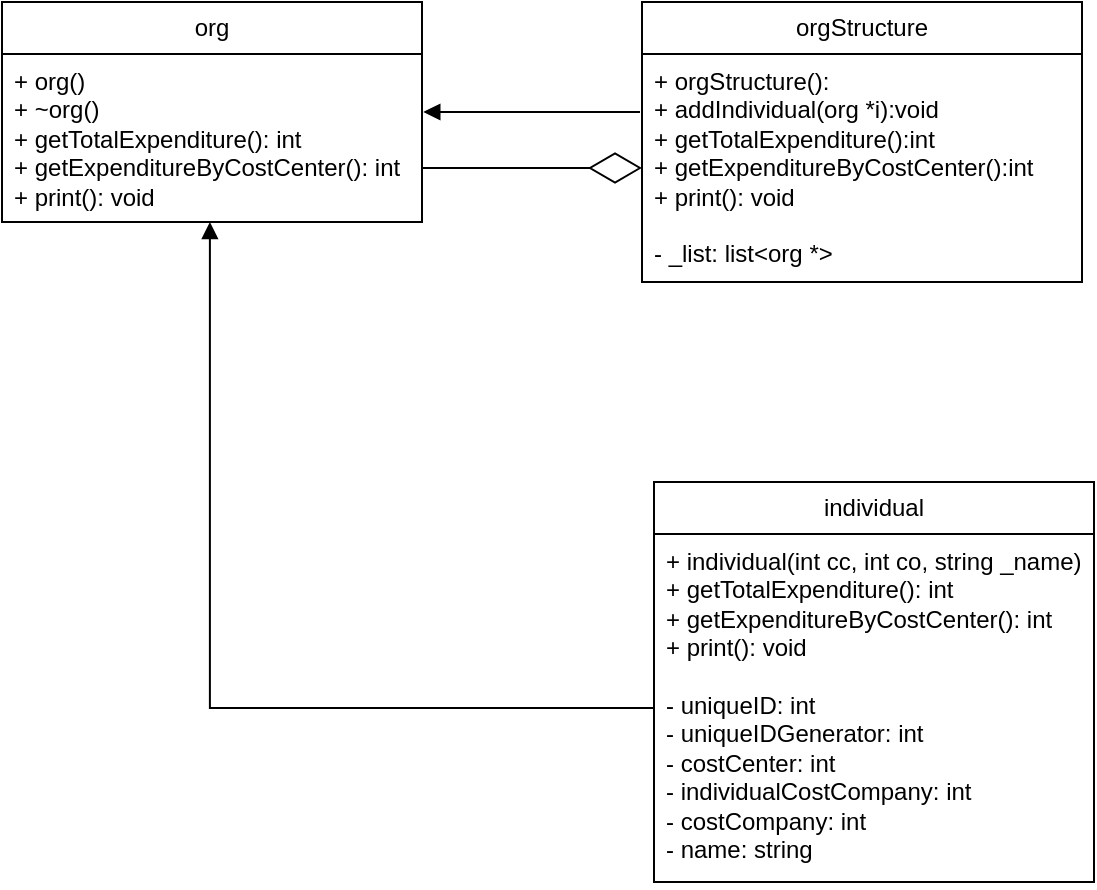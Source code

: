 <mxfile version="21.6.9" type="device">
  <diagram name="Page-1" id="G00_sYY7bJfkfD6WRE-R">
    <mxGraphModel dx="1034" dy="507" grid="1" gridSize="10" guides="1" tooltips="1" connect="1" arrows="1" fold="1" page="1" pageScale="1" pageWidth="850" pageHeight="1100" math="0" shadow="0">
      <root>
        <mxCell id="0" />
        <mxCell id="1" parent="0" />
        <mxCell id="ErKDf9i6ltLcGQtGkXMT-1" value="org" style="swimlane;fontStyle=0;childLayout=stackLayout;horizontal=1;startSize=26;fillColor=none;horizontalStack=0;resizeParent=1;resizeParentMax=0;resizeLast=0;collapsible=1;marginBottom=0;whiteSpace=wrap;html=1;" vertex="1" parent="1">
          <mxGeometry x="40" y="50" width="210" height="110" as="geometry" />
        </mxCell>
        <mxCell id="ErKDf9i6ltLcGQtGkXMT-2" value="&lt;div&gt;+ org()&lt;/div&gt;&lt;div&gt;+ ~org()&lt;/div&gt;&lt;div&gt;+ getTotalExpenditure(): int&lt;/div&gt;&lt;div&gt;+ getExpenditureByCostCenter(): int&lt;/div&gt;&lt;div&gt;+ print(): void&lt;/div&gt;" style="text;strokeColor=none;fillColor=none;align=left;verticalAlign=top;spacingLeft=4;spacingRight=4;overflow=hidden;rotatable=0;points=[[0,0.5],[1,0.5]];portConstraint=eastwest;whiteSpace=wrap;html=1;" vertex="1" parent="ErKDf9i6ltLcGQtGkXMT-1">
          <mxGeometry y="26" width="210" height="84" as="geometry" />
        </mxCell>
        <mxCell id="ErKDf9i6ltLcGQtGkXMT-5" value="orgStructure" style="swimlane;fontStyle=0;childLayout=stackLayout;horizontal=1;startSize=26;fillColor=none;horizontalStack=0;resizeParent=1;resizeParentMax=0;resizeLast=0;collapsible=1;marginBottom=0;whiteSpace=wrap;html=1;" vertex="1" parent="1">
          <mxGeometry x="360" y="50" width="220" height="140" as="geometry" />
        </mxCell>
        <mxCell id="ErKDf9i6ltLcGQtGkXMT-6" value="&lt;div&gt;+ orgStructure():&lt;/div&gt;&lt;div&gt;+ addIndividual(org *i):void&amp;nbsp;&lt;/div&gt;&lt;div&gt;+ getTotalExpenditure():int&amp;nbsp;&lt;/div&gt;&lt;div&gt;+ getExpenditureByCostCenter():int&amp;nbsp;&lt;/div&gt;&lt;div&gt;+ print(): void&lt;/div&gt;&lt;div&gt;&lt;br&gt;&lt;/div&gt;&lt;div&gt;- _list: list&amp;lt;org *&amp;gt;&lt;/div&gt;" style="text;strokeColor=none;fillColor=none;align=left;verticalAlign=top;spacingLeft=4;spacingRight=4;overflow=hidden;rotatable=0;points=[[0,0.5],[1,0.5]];portConstraint=eastwest;whiteSpace=wrap;html=1;" vertex="1" parent="ErKDf9i6ltLcGQtGkXMT-5">
          <mxGeometry y="26" width="220" height="114" as="geometry" />
        </mxCell>
        <mxCell id="ErKDf9i6ltLcGQtGkXMT-9" value="individual" style="swimlane;fontStyle=0;childLayout=stackLayout;horizontal=1;startSize=26;fillColor=none;horizontalStack=0;resizeParent=1;resizeParentMax=0;resizeLast=0;collapsible=1;marginBottom=0;whiteSpace=wrap;html=1;" vertex="1" parent="1">
          <mxGeometry x="366" y="290" width="220" height="200" as="geometry" />
        </mxCell>
        <mxCell id="ErKDf9i6ltLcGQtGkXMT-10" value="&lt;div&gt;+ individual(int cc, int co, string _name)&lt;/div&gt;&lt;div&gt;+ getTotalExpenditure(): int&lt;/div&gt;&lt;div&gt;+ getExpenditureByCostCenter(): int&lt;/div&gt;&lt;div&gt;+ print(): void&lt;/div&gt;&lt;div&gt;&lt;br&gt;&lt;/div&gt;&lt;div&gt;- uniqueID: int&lt;/div&gt;&lt;div&gt;- uniqueIDGenerator: int&lt;/div&gt;&lt;div&gt;- costCenter: int&lt;/div&gt;&lt;div&gt;- individualCostCompany: int&lt;/div&gt;&lt;div&gt;- costCompany: int&lt;/div&gt;&lt;div&gt;- name: string&lt;/div&gt;" style="text;strokeColor=none;fillColor=none;align=left;verticalAlign=top;spacingLeft=4;spacingRight=4;overflow=hidden;rotatable=0;points=[[0,0.5],[1,0.5]];portConstraint=eastwest;whiteSpace=wrap;html=1;" vertex="1" parent="ErKDf9i6ltLcGQtGkXMT-9">
          <mxGeometry y="26" width="220" height="174" as="geometry" />
        </mxCell>
        <mxCell id="ErKDf9i6ltLcGQtGkXMT-13" value="" style="endArrow=diamondThin;endFill=0;endSize=24;html=1;rounded=0;entryX=0;entryY=0.5;entryDx=0;entryDy=0;" edge="1" parent="1" target="ErKDf9i6ltLcGQtGkXMT-6">
          <mxGeometry width="160" relative="1" as="geometry">
            <mxPoint x="250" y="133" as="sourcePoint" />
            <mxPoint x="500" y="270" as="targetPoint" />
          </mxGeometry>
        </mxCell>
        <mxCell id="ErKDf9i6ltLcGQtGkXMT-14" value="" style="html=1;verticalAlign=bottom;endArrow=block;edgeStyle=elbowEdgeStyle;elbow=vertical;curved=0;rounded=0;entryX=1.003;entryY=0.349;entryDx=0;entryDy=0;entryPerimeter=0;" edge="1" parent="1" target="ErKDf9i6ltLcGQtGkXMT-2">
          <mxGeometry width="80" relative="1" as="geometry">
            <mxPoint x="359" y="105" as="sourcePoint" />
            <mxPoint x="460" y="270" as="targetPoint" />
            <Array as="points">
              <mxPoint x="310" y="105" />
            </Array>
          </mxGeometry>
        </mxCell>
        <mxCell id="ErKDf9i6ltLcGQtGkXMT-15" value="" style="html=1;verticalAlign=bottom;endArrow=block;edgeStyle=elbowEdgeStyle;elbow=vertical;curved=0;rounded=0;entryX=0.495;entryY=1;entryDx=0;entryDy=0;entryPerimeter=0;exitX=0;exitY=0.5;exitDx=0;exitDy=0;" edge="1" parent="1" source="ErKDf9i6ltLcGQtGkXMT-10" target="ErKDf9i6ltLcGQtGkXMT-2">
          <mxGeometry width="80" relative="1" as="geometry">
            <mxPoint x="380" y="270" as="sourcePoint" />
            <mxPoint x="460" y="270" as="targetPoint" />
            <Array as="points">
              <mxPoint x="260" y="403" />
            </Array>
          </mxGeometry>
        </mxCell>
      </root>
    </mxGraphModel>
  </diagram>
</mxfile>
